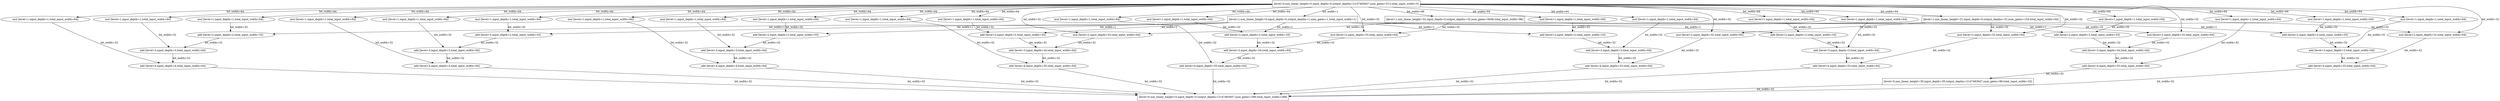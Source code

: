 // size-optimized, no-minimization
digraph {
	subgraph level_0 {
		rank=same;
		"root" [label="[level=0,non_linear_height=0,input_depth=0,output_depths=2147483647,num_gates=513,total_input_width=0]" shape=box input_depth=0 output_depths="2147483647" non_linear_height=0 num_non_linear_gates=0 total_input_width=0];
	}
	subgraph level_1 {
		rank=same;
		"2" [label="[level=1,non_linear_height=0,input_depth=0,output_depths=1,num_gates=1,total_input_width=1]" shape=box input_depth=0 output_depths="1" non_linear_height=0 num_non_linear_gates=0 total_input_width=1];
		"27" [label="[level=1,non_linear_height=31,input_depth=0,output_depths=31,num_gates=154,total_input_width=64]" shape=box input_depth=0 output_depths="31" non_linear_height=31 num_non_linear_gates=31 total_input_width=64];
		"5" [label="[level=1,non_linear_height=32,input_depth=0,output_depths=32,num_gates=5648,total_input_width=96]" shape=box input_depth=0 output_depths="32" non_linear_height=32 num_non_linear_gates=1986 total_input_width=96];
		"58" [label="mul [level=1,input_depth=1,total_input_width=64]" call_id="52" func_name="mul" gate_depth=1 total_input_width=64];
		"56" [label="mul [level=1,input_depth=1,total_input_width=64]" call_id="50" func_name="mul" gate_depth=1 total_input_width=64];
		"54" [label="mul [level=1,input_depth=1,total_input_width=64]" call_id="48" func_name="mul" gate_depth=1 total_input_width=64];
		"52" [label="mul [level=1,input_depth=1,total_input_width=64]" call_id="46" func_name="mul" gate_depth=1 total_input_width=64];
		"50" [label="mul [level=1,input_depth=1,total_input_width=64]" call_id="44" func_name="mul" gate_depth=1 total_input_width=64];
		"48" [label="mul [level=1,input_depth=1,total_input_width=64]" call_id="42" func_name="mul" gate_depth=1 total_input_width=64];
		"46" [label="mul [level=1,input_depth=1,total_input_width=64]" call_id="40" func_name="mul" gate_depth=1 total_input_width=64];
		"44" [label="mul [level=1,input_depth=1,total_input_width=64]" call_id="38" func_name="mul" gate_depth=1 total_input_width=64];
		"42" [label="mul [level=1,input_depth=1,total_input_width=64]" call_id="36" func_name="mul" gate_depth=1 total_input_width=64];
		"17" [label="mul [level=1,input_depth=1,total_input_width=64]" call_id="12" func_name="mul" gate_depth=1 total_input_width=64];
		"15" [label="mul [level=1,input_depth=1,total_input_width=64]" call_id="10" func_name="mul" gate_depth=1 total_input_width=64];
		"11" [label="mul [level=1,input_depth=1,total_input_width=64]" call_id="6" func_name="mul" gate_depth=1 total_input_width=64];
		"3" [label="mul [level=1,input_depth=1,total_input_width=64]" call_id="0" func_name="mul" gate_depth=1 total_input_width=64];
		"8" [label="mul [level=1,input_depth=1,total_input_width=64]" call_id="4" func_name="mul" gate_depth=1 total_input_width=64];
		"21" [label="mul [level=1,input_depth=1,total_input_width=64]" call_id="16" func_name="mul" gate_depth=1 total_input_width=64];
		"23" [label="mul [level=1,input_depth=1,total_input_width=64]" call_id="18" func_name="mul" gate_depth=1 total_input_width=64];
		"25" [label="mul [level=1,input_depth=1,total_input_width=64]" call_id="20" func_name="mul" gate_depth=1 total_input_width=64];
		"30" [label="mul [level=1,input_depth=1,total_input_width=64]" call_id="24" func_name="mul" gate_depth=1 total_input_width=64];
		"32" [label="mul [level=1,input_depth=1,total_input_width=64]" call_id="26" func_name="mul" gate_depth=1 total_input_width=64];
		"36" [label="mul [level=1,input_depth=1,total_input_width=64]" call_id="30" func_name="mul" gate_depth=1 total_input_width=64];
		"38" [label="mul [level=1,input_depth=1,total_input_width=64]" call_id="32" func_name="mul" gate_depth=1 total_input_width=64];
	}
	"root" -> "2" [label="bit_width=1" bit_width=1 input_gates="0:1"];
	"root" -> "27" [label="bit_width=64" bit_width=64 input_gates="1:1,2:1,3:1,4:1,5:1,6:1,7:1,8:1,9:1,10:1,11:1,12:1,13:1,14:1,15:1,16:1,17:1,18:1,19:1,20:1,21:1,22:1,23:1,24:1,25:1,26:1,27:1,28:1,29:1,30:1,31:1,32:1,33:1,34:1,35:1,36:1,37:1,38:1,39:1,40:1,41:1,42:1,43:1,44:1,45:1,46:1,47:1,48:1,49:1,50:1,51:1,52:1,53:1,54:1,55:1,56:1,57:1,58:1,59:1,60:1,61:1,62:1,63:1,64:1"];
	"root" -> "5" [label="bit_width=96" bit_width=96 input_gates="65:1,1:1,24:1,30:1,2:1,3:1,4:1,36:1,6:1,63:1,62:1,64:1,61:1,47:1,46:1,55:1,66:1,67:1,32:1,33:1,50:1,68:1,52:1,51:1,69:1,48:1,19:1,40:1,18:1,20:1,31:1,22:1,70:1,43:1,44:1,71:1,72:1,35:1,34:1,73:1,74:1,57:1,75:1,42:1,41:1,76:1,29:1,10:1,77:1,28:1,78:1,39:1,79:1,25:1,80:1,81:1,21:1,56:1,53:1,45:1,82:1,23:1,60:1,59:1,54:1,83:1,84:1,85:1,86:1,37:1,87:1,13:1,7:1,16:1,88:1,49:1,89:1,26:1,90:1,91:1,92:1,27:1,93:1,5:1,38:1,11:1,15:1,58:1,14:1,17:1,94:1,95:1,12:1,96:1,9:1,8:1"];
	"root" -> "58" [label="bit_width=64" bit_width=64 input_gates="97:1,98:1,99:1,100:1,101:1,102:1,103:1,104:1,105:1,106:1,107:1,108:1,109:1,110:1,111:1,85:1,112:1,82:1,72:1,89:1,94:1,84:1,74:1,88:1,113:1,114:1,83:1,77:1,115:1,92:1,116:1,117:1,78:1,118:1,76:1,80:1,119:1,73:1,87:1,79:1,120:1,68:1,121:1,122:1,75:1,123:1,124:1,70:1,71:1,125:1,81:1,91:1,93:1,126:1,90:1,127:1,95:1,65:1,69:1,96:1,66:1,67:1,86:1,128:1"];
	"root" -> "56" [label="bit_width=64" bit_width=64 input_gates="129:1,130:1,131:1,132:1,133:1,134:1,135:1,136:1,137:1,138:1,139:1,140:1,141:1,142:1,143:1,26:1,59:1,60:1,58:1,144:1,18:1,47:1,145:1,146:1,48:1,50:1,147:1,16:1,17:1,20:1,63:1,62:1,38:1,148:1,5:1,149:1,150:1,43:1,44:1,28:1,11:1,151:1,152:1,3:1,153:1,33:1,15:1,154:1,42:1,155:1,23:1,12:1,9:1,8:1,156:1,4:1,30:1,157:1,24:1,56:1,55:1,158:1,159:1,160:1"];
	"root" -> "54" [label="bit_width=64" bit_width=64 input_gates="161:1,162:1,163:1,164:1,165:1,166:1,167:1,168:1,169:1,170:1,171:1,172:1,173:1,174:1,175:1,176:1,177:1,178:1,179:1,180:1,181:1,182:1,183:1,184:1,185:1,186:1,187:1,188:1,189:1,190:1,191:1,192:1,193:1,194:1,195:1,196:1,197:1,198:1,199:1,200:1,201:1,202:1,203:1,204:1,205:1,206:1,207:1,208:1,209:1,210:1,211:1,212:1,213:1,214:1,215:1,216:1,217:1,218:1,219:1,220:1,221:1,222:1,223:1,224:1"];
	"root" -> "52" [label="bit_width=64" bit_width=64 input_gates="225:1,226:1,227:1,228:1,229:1,230:1,231:1,232:1,233:1,234:1,235:1,236:1,237:1,238:1,239:1,240:1,241:1,242:1,243:1,85:1,244:1,82:1,72:1,245:1,89:1,94:1,84:1,246:1,74:1,88:1,247:1,83:1,77:1,92:1,78:1,76:1,248:1,249:1,250:1,80:1,73:1,87:1,79:1,68:1,75:1,251:1,70:1,71:1,252:1,81:1,253:1,93:1,254:1,90:1,95:1,65:1,69:1,96:1,66:1,67:1,91:1,255:1,86:1,256:1"];
	"root" -> "50" [label="bit_width=64" bit_width=64 input_gates="257:1,258:1,259:1,260:1,261:1,262:1,263:1,264:1,265:1,266:1,267:1,268:1,269:1,270:1,271:1,272:1,273:1,274:1,275:1,276:1,26:1,59:1,60:1,58:1,277:1,18:1,47:1,278:1,48:1,50:1,279:1,16:1,280:1,17:1,20:1,63:1,62:1,38:1,5:1,281:1,282:1,43:1,44:1,28:1,283:1,11:1,3:1,33:1,15:1,42:1,284:1,23:1,12:1,9:1,8:1,285:1,286:1,4:1,287:1,30:1,24:1,56:1,55:1,288:1"];
	"root" -> "48" [label="bit_width=64" bit_width=64 input_gates="1:1,2:1,10:1,22:1,13:1,36:1,37:1,61:1,64:1,46:1,57:1,21:1,49:1,52:1,51:1,45:1,19:1,31:1,25:1,27:1,178:1,53:1,179:1,14:1,180:1,29:1,181:1,182:1,32:1,183:1,185:1,187:1,189:1,190:1,192:1,193:1,195:1,198:1,7:1,200:1,204:1,205:1,206:1,6:1,207:1,208:1,210:1,211:1,212:1,216:1,217:1,218:1,54:1,219:1,220:1,34:1,35:1,221:1,39:1,201:1,202:1,40:1,176:1,41:1"];
	"root" -> "46" [label="bit_width=64" bit_width=64 input_gates="289:1,290:1,291:1,292:1,293:1,294:1,295:1,296:1,297:1,298:1,299:1,300:1,301:1,302:1,303:1,304:1,305:1,306:1,85:1,307:1,82:1,72:1,89:1,308:1,84:1,74:1,309:1,88:1,83:1,77:1,92:1,310:1,78:1,76:1,311:1,80:1,73:1,87:1,79:1,68:1,75:1,70:1,71:1,81:1,91:1,312:1,93:1,90:1,313:1,95:1,65:1,69:1,314:1,315:1,96:1,66:1,67:1,316:1,86:1,317:1,94:1,318:1,319:1,320:1"];
	"root" -> "44" [label="bit_width=64" bit_width=64 input_gates="321:1,322:1,323:1,324:1,325:1,326:1,327:1,328:1,329:1,330:1,331:1,332:1,333:1,334:1,335:1,336:1,26:1,59:1,60:1,58:1,337:1,18:1,338:1,339:1,47:1,48:1,50:1,340:1,16:1,17:1,20:1,63:1,62:1,38:1,5:1,341:1,43:1,44:1,342:1,343:1,28:1,11:1,344:1,345:1,3:1,346:1,33:1,15:1,42:1,23:1,347:1,12:1,9:1,348:1,8:1,349:1,4:1,30:1,350:1,24:1,56:1,55:1,351:1,352:1"];
	"root" -> "42" [label="bit_width=64" bit_width=64 input_gates="353:1,354:1,355:1,356:1,357:1,358:1,359:1,360:1,361:1,362:1,363:1,364:1,365:1,366:1,367:1,368:1,369:1,370:1,176:1,371:1,178:1,372:1,179:1,373:1,180:1,181:1,182:1,183:1,185:1,187:1,374:1,189:1,375:1,376:1,190:1,192:1,377:1,193:1,195:1,198:1,378:1,379:1,380:1,381:1,200:1,201:1,202:1,382:1,204:1,205:1,206:1,383:1,207:1,208:1,212:1,216:1,217:1,218:1,219:1,220:1,221:1,210:1,211:1,384:1"];
	"root" -> "17" [label="bit_width=64" bit_width=64 input_gates="161:1,162:1,163:1,164:1,165:1,166:1,167:1,169:1,194:1,170:1,196:1,197:1,191:1,215:1,173:1,186:1,174:1,175:1,168:1,385:1,386:1,387:1,388:1,209:1,389:1,390:1,391:1,392:1,172:1,393:1,177:1,394:1,171:1,395:1,396:1,397:1,184:1,398:1,399:1,400:1,213:1,214:1,401:1,402:1,403:1,404:1,405:1,406:1,222:1,223:1,224:1,407:1,408:1,409:1,188:1,410:1,411:1,412:1,413:1,414:1,415:1,203:1,416:1,199:1"];
	"root" -> "15" [label="bit_width=64" bit_width=64 input_gates="251:1,226:1,227:1,254:1,244:1,228:1,252:1,229:1,230:1,245:1,247:1,231:1,232:1,233:1,236:1,237:1,253:1,225:1,417:1,239:1,240:1,418:1,419:1,246:1,420:1,421:1,422:1,423:1,235:1,424:1,425:1,241:1,426:1,427:1,428:1,429:1,256:1,430:1,431:1,248:1,249:1,250:1,432:1,433:1,434:1,435:1,436:1,437:1,438:1,439:1,440:1,441:1,442:1,238:1,443:1,444:1,242:1,243:1,445:1,446:1,447:1,234:1,448:1,255:1"];
	"root" -> "11" [label="bit_width=64" bit_width=64 input_gates="2:1,10:1,22:1,13:1,14:1,36:1,37:1,61:1,64:1,46:1,57:1,21:1,49:1,52:1,51:1,45:1,32:1,31:1,385:1,1:1,386:1,387:1,6:1,388:1,389:1,54:1,390:1,19:1,416:1,391:1,392:1,393:1,27:1,394:1,25:1,395:1,7:1,396:1,397:1,398:1,399:1,400:1,53:1,401:1,402:1,403:1,404:1,34:1,35:1,405:1,406:1,409:1,410:1,411:1,412:1,413:1,414:1,39:1,407:1,408:1,40:1,41:1,415:1,29:1"];
	"root" -> "3" [label="bit_width=64" bit_width=64 input_gates="353:1,354:1,355:1,356:1,377:1,357:1,359:1,373:1,375:1,376:1,360:1,365:1,366:1,367:1,368:1,369:1,385:1,386:1,387:1,383:1,388:1,390:1,358:1,416:1,364:1,391:1,392:1,393:1,371:1,394:1,395:1,381:1,396:1,389:1,384:1,397:1,398:1,399:1,361:1,400:1,372:1,401:1,402:1,403:1,404:1,405:1,406:1,407:1,408:1,362:1,363:1,409:1,374:1,410:1,411:1,412:1,413:1,414:1,370:1,415:1,382:1,378:1,379:1,380:1"];
	"root" -> "8" [label="bit_width=64" bit_width=64 input_gates="291:1,292:1,293:1,312:1,309:1,307:1,294:1,298:1,299:1,300:1,301:1,302:1,303:1,304:1,305:1,310:1,306:1,290:1,417:1,289:1,419:1,420:1,421:1,311:1,422:1,314:1,315:1,423:1,296:1,424:1,426:1,427:1,428:1,429:1,308:1,430:1,431:1,295:1,432:1,313:1,433:1,319:1,418:1,320:1,297:1,434:1,435:1,317:1,436:1,437:1,438:1,439:1,440:1,441:1,442:1,443:1,425:1,318:1,444:1,445:1,446:1,447:1,448:1,316:1"];
	"root" -> "21" [label="bit_width=64" bit_width=64 input_gates="112:1,97:1,98:1,99:1,100:1,101:1,103:1,104:1,119:1,105:1,125:1,106:1,107:1,108:1,116:1,117:1,122:1,109:1,123:1,124:1,118:1,111:1,115:1,417:1,418:1,419:1,420:1,421:1,422:1,423:1,424:1,425:1,428:1,429:1,430:1,431:1,432:1,127:1,433:1,434:1,435:1,110:1,436:1,120:1,437:1,438:1,439:1,440:1,441:1,442:1,102:1,443:1,444:1,121:1,445:1,126:1,446:1,447:1,448:1,113:1,114:1,426:1,427:1,128:1"];
	"root" -> "23" [label="bit_width=64" bit_width=64 input_gates="353:1,354:1,370:1,355:1,356:1,377:1,357:1,374:1,358:1,381:1,383:1,373:1,375:1,376:1,360:1,371:1,364:1,366:1,367:1,368:1,369:1,449:1,450:1,365:1,451:1,452:1,384:1,453:1,454:1,455:1,456:1,362:1,363:1,457:1,458:1,459:1,460:1,461:1,462:1,463:1,372:1,464:1,465:1,378:1,380:1,379:1,466:1,467:1,361:1,468:1,469:1,470:1,471:1,472:1,359:1,473:1,474:1,475:1,476:1,477:1,478:1,479:1,480:1,382:1"];
	"root" -> "25" [label="bit_width=64" bit_width=64 input_gates="347:1,324:1,325:1,326:1,327:1,328:1,337:1,329:1,330:1,348:1,349:1,331:1,340:1,350:1,332:1,333:1,334:1,335:1,344:1,345:1,321:1,481:1,482:1,483:1,336:1,484:1,323:1,485:1,486:1,487:1,488:1,489:1,490:1,338:1,339:1,491:1,492:1,493:1,342:1,343:1,494:1,495:1,496:1,497:1,341:1,498:1,499:1,500:1,501:1,502:1,503:1,504:1,505:1,506:1,507:1,508:1,509:1,510:1,322:1,511:1,512:1,351:1,352:1,346:1"];
	"root" -> "30" [label="bit_width=64" bit_width=64 input_gates="1:1,7:1,27:1,6:1,10:1,22:1,13:1,14:1,61:1,64:1,46:1,57:1,21:1,45:1,32:1,19:1,31:1,25:1,449:1,450:1,451:1,452:1,36:1,37:1,453:1,454:1,39:1,40:1,455:1,456:1,457:1,458:1,459:1,460:1,461:1,462:1,463:1,53:1,464:1,465:1,49:1,52:1,51:1,466:1,467:1,468:1,469:1,470:1,471:1,472:1,2:1,473:1,474:1,476:1,41:1,477:1,54:1,478:1,479:1,480:1,34:1,475:1,35:1,29:1"];
	"root" -> "32" [label="bit_width=64" bit_width=64 input_gates="257:1,260:1,261:1,279:1,287:1,266:1,267:1,268:1,273:1,283:1,275:1,276:1,277:1,481:1,482:1,281:1,282:1,483:1,271:1,484:1,485:1,486:1,487:1,262:1,488:1,265:1,489:1,490:1,491:1,259:1,492:1,493:1,494:1,270:1,495:1,496:1,497:1,272:1,498:1,280:1,499:1,269:1,500:1,501:1,258:1,502:1,274:1,503:1,504:1,505:1,284:1,506:1,507:1,263:1,264:1,508:1,509:1,510:1,511:1,512:1,286:1,285:1,278:1,288:1"];
	"root" -> "36" [label="bit_width=64" bit_width=64 input_gates="188:1,161:1,163:1,164:1,165:1,166:1,167:1,168:1,169:1,177:1,170:1,171:1,196:1,197:1,209:1,191:1,172:1,215:1,186:1,184:1,449:1,194:1,450:1,451:1,452:1,453:1,454:1,455:1,456:1,457:1,458:1,459:1,460:1,461:1,462:1,463:1,464:1,465:1,466:1,174:1,175:1,467:1,468:1,469:1,222:1,223:1,224:1,470:1,471:1,472:1,473:1,474:1,475:1,476:1,173:1,477:1,478:1,479:1,162:1,480:1,213:1,214:1,203:1,199:1"];
	"root" -> "38" [label="bit_width=64" bit_width=64 input_gates="129:1,130:1,131:1,148:1,133:1,134:1,136:1,137:1,156:1,144:1,146:1,151:1,152:1,140:1,141:1,142:1,147:1,482:1,149:1,150:1,483:1,159:1,160:1,484:1,485:1,486:1,135:1,487:1,488:1,489:1,153:1,490:1,491:1,492:1,493:1,494:1,495:1,496:1,154:1,497:1,498:1,499:1,143:1,500:1,139:1,501:1,157:1,502:1,138:1,503:1,504:1,505:1,155:1,506:1,507:1,508:1,509:1,510:1,132:1,511:1,512:1,145:1,481:1,158:1"];
	subgraph level_2 {
		rank=same;
		"55" [label="add [level=2,input_depth=2,total_input_width=33]" call_id="49" func_name="add" gate_depth=2 total_input_width=33];
		"49" [label="add [level=2,input_depth=2,total_input_width=33]" call_id="43" func_name="add" gate_depth=2 total_input_width=33];
		"43" [label="add [level=2,input_depth=2,total_input_width=33]" call_id="37" func_name="add" gate_depth=2 total_input_width=33];
		"19" [label="mul [level=2,input_depth=33,total_input_width=64]" call_id="14" func_name="mul" gate_depth=33 total_input_width=64];
		"18" [label="add [level=2,input_depth=2,total_input_width=33]" call_id="13" func_name="add" gate_depth=2 total_input_width=33];
		"13" [label="mul [level=2,input_depth=33,total_input_width=64]" call_id="8" func_name="mul" gate_depth=33 total_input_width=64];
		"12" [label="add [level=2,input_depth=2,total_input_width=33]" call_id="7" func_name="add" gate_depth=2 total_input_width=33];
		"4" [label="add [level=2,input_depth=2,total_input_width=33]" call_id="1" func_name="add" gate_depth=2 total_input_width=33];
		"6" [label="mul [level=2,input_depth=33,total_input_width=64]" call_id="2" func_name="mul" gate_depth=33 total_input_width=64];
		"24" [label="add [level=2,input_depth=2,total_input_width=33]" call_id="19" func_name="add" gate_depth=2 total_input_width=33];
		"28" [label="mul [level=2,input_depth=32,total_input_width=64]" call_id="22" func_name="mul" gate_depth=32 total_input_width=64];
		"31" [label="add [level=2,input_depth=2,total_input_width=33]" call_id="25" func_name="add" gate_depth=2 total_input_width=33];
		"34" [label="mul [level=2,input_depth=32,total_input_width=64]" call_id="28" func_name="mul" gate_depth=32 total_input_width=64];
		"37" [label="add [level=2,input_depth=2,total_input_width=33]" call_id="31" func_name="add" gate_depth=2 total_input_width=33];
		"40" [label="mul [level=2,input_depth=32,total_input_width=64]" call_id="34" func_name="mul" gate_depth=32 total_input_width=64];
	}
	"2" -> "55" [label="bit_width=1" bit_width=1 input_gates="513:1"];
	"54" -> "55" [label="bit_width=32" bit_width=32 input_gates="514:1,515:1,516:1,517:1,518:1,519:1,520:1,521:1,522:1,523:1,524:1,525:1,526:1,527:1,528:1,529:1,530:1,531:1,532:1,533:1,534:1,535:1,536:1,537:1,538:1,539:1,540:1,541:1,542:1,543:1,544:1,545:1"];
	"2" -> "49" [label="bit_width=1" bit_width=1 input_gates="513:1"];
	"48" -> "49" [label="bit_width=32" bit_width=32 input_gates="546:1,547:1,548:1,549:1,550:1,551:1,552:1,553:1,554:1,555:1,556:1,557:1,558:1,559:1,560:1,561:1,562:1,563:1,564:1,565:1,566:1,567:1,568:1,569:1,570:1,571:1,572:1,573:1,574:1,575:1,576:1,577:1"];
	"2" -> "43" [label="bit_width=1" bit_width=1 input_gates="513:1"];
	"42" -> "43" [label="bit_width=32" bit_width=32 input_gates="578:1,579:1,580:1,581:1,582:1,583:1,584:1,585:1,586:1,587:1,588:1,589:1,590:1,591:1,592:1,593:1,594:1,595:1,596:1,597:1,598:1,599:1,600:1,601:1,602:1,603:1,604:1,605:1,606:1,607:1,608:1,609:1"];
	"5" -> "19" [label="bit_width=32" bit_width=32 input_gates="610:1,611:1,612:1,613:1,614:1,615:1,616:1,617:1,618:1,619:1,620:1,621:1,622:1,623:1,624:1,625:1,626:1,627:1,628:1,629:1,630:1,631:1,632:1,633:1,634:1,635:1,636:1,637:1,638:1,639:1,640:1,641:1"];
	"root" -> "19" [label="bit_width=32" bit_width=32 input_gates="129:1,130:1,154:1,148:1,133:1,134:1,136:1,137:1,138:1,144:1,139:1,153:1,151:1,152:1,140:1,149:1,150:1,143:1,147:1,141:1,142:1,156:1,135:1,155:1,132:1,146:1,131:1,145:1,158:1,159:1,160:1,157:1"];
	"2" -> "18" [label="bit_width=1" bit_width=1 input_gates="513:1"];
	"17" -> "18" [label="bit_width=32" bit_width=32 input_gates="642:1,643:1,644:1,645:1,646:1,647:1,648:1,649:1,650:1,651:1,652:1,653:1,654:1,655:1,656:1,657:1,658:1,659:1,660:1,661:1,662:1,663:1,664:1,665:1,666:1,667:1,668:1,669:1,670:1,671:1,672:1,673:1"];
	"5" -> "13" [label="bit_width=32" bit_width=32 input_gates="610:1,611:1,612:1,613:1,615:1,616:1,617:1,618:1,619:1,620:1,621:1,622:1,623:1,624:1,625:1,626:1,627:1,628:1,629:1,630:1,631:1,632:1,633:1,634:1,635:1,636:1,637:1,638:1,639:1,640:1,614:1,641:1"];
	"root" -> "13" [label="bit_width=32" bit_width=32 input_gates="258:1,259:1,260:1,261:1,280:1,279:1,263:1,264:1,265:1,266:1,267:1,268:1,269:1,271:1,281:1,282:1,272:1,273:1,274:1,275:1,276:1,277:1,262:1,287:1,284:1,270:1,283:1,257:1,286:1,285:1,278:1,288:1"];
	"2" -> "12" [label="bit_width=1" bit_width=1 input_gates="513:1"];
	"11" -> "12" [label="bit_width=32" bit_width=32 input_gates="674:1,675:1,676:1,677:1,678:1,679:1,680:1,681:1,682:1,683:1,684:1,685:1,686:1,687:1,688:1,689:1,690:1,691:1,692:1,693:1,694:1,695:1,696:1,697:1,698:1,699:1,700:1,701:1,702:1,703:1,704:1,705:1"];
	"2" -> "4" [label="bit_width=1" bit_width=1 input_gates="513:1"];
	"3" -> "4" [label="bit_width=32" bit_width=32 input_gates="706:1,707:1,708:1,709:1,710:1,711:1,712:1,713:1,714:1,715:1,716:1,717:1,718:1,719:1,720:1,721:1,722:1,723:1,724:1,725:1,726:1,727:1,728:1,729:1,730:1,731:1,732:1,733:1,734:1,735:1,736:1,737:1"];
	"5" -> "6" [label="bit_width=32" bit_width=32 input_gates="610:1,611:1,612:1,613:1,614:1,615:1,616:1,617:1,618:1,619:1,620:1,621:1,622:1,623:1,624:1,625:1,626:1,627:1,628:1,629:1,630:1,631:1,632:1,633:1,634:1,635:1,636:1,637:1,638:1,639:1,640:1,641:1"];
	"root" -> "6" [label="bit_width=32" bit_width=32 input_gates="321:1,323:1,347:1,324:1,325:1,338:1,339:1,327:1,337:1,329:1,340:1,350:1,336:1,344:1,345:1,326:1,331:1,328:1,349:1,322:1,348:1,341:1,332:1,333:1,334:1,335:1,330:1,346:1,342:1,343:1,351:1,352:1"];
	"2" -> "24" [label="bit_width=1" bit_width=1 input_gates="513:1"];
	"23" -> "24" [label="bit_width=32" bit_width=32 input_gates="738:1,739:1,740:1,741:1,742:1,743:1,744:1,745:1,746:1,747:1,748:1,749:1,750:1,751:1,752:1,753:1,754:1,755:1,756:1,757:1,758:1,759:1,760:1,761:1,762:1,763:1,764:1,765:1,766:1,767:1,768:1,769:1"];
	"27" -> "28" [label="bit_width=32" bit_width=32 input_gates="770:1,771:1,772:1,773:1,774:1,775:1,776:1,777:1,778:1,779:1,780:1,781:1,782:1,783:1,784:1,785:1,786:1,787:1,788:1,789:1,790:1,791:1,792:1,793:1,794:1,795:1,796:1,797:1,798:1,799:1,800:1,801:1"];
	"root" -> "28" [label="bit_width=32" bit_width=32 input_gates="289:1,291:1,293:1,312:1,309:1,294:1,295:1,296:1,297:1,298:1,299:1,302:1,314:1,315:1,311:1,303:1,304:1,305:1,313:1,310:1,306:1,316:1,307:1,292:1,290:1,300:1,301:1,308:1,317:1,319:1,320:1,318:1"];
	"2" -> "31" [label="bit_width=1" bit_width=1 input_gates="513:1"];
	"30" -> "31" [label="bit_width=32" bit_width=32 input_gates="802:1,803:1,804:1,805:1,806:1,807:1,808:1,809:1,810:1,811:1,812:1,813:1,814:1,815:1,816:1,817:1,818:1,819:1,820:1,821:1,822:1,823:1,824:1,825:1,826:1,827:1,828:1,829:1,830:1,831:1,832:1,833:1"];
	"27" -> "34" [label="bit_width=32" bit_width=32 input_gates="770:1,771:1,772:1,773:1,774:1,775:1,776:1,777:1,778:1,779:1,780:1,781:1,782:1,783:1,784:1,785:1,786:1,787:1,788:1,789:1,790:1,791:1,792:1,793:1,794:1,795:1,796:1,797:1,798:1,799:1,800:1,801:1"];
	"root" -> "34" [label="bit_width=32" bit_width=32 input_gates="246:1,251:1,226:1,227:1,229:1,230:1,247:1,231:1,232:1,233:1,235:1,253:1,239:1,240:1,242:1,243:1,237:1,244:1,238:1,245:1,225:1,254:1,255:1,252:1,236:1,234:1,241:1,228:1,256:1,248:1,249:1,250:1"];
	"2" -> "37" [label="bit_width=1" bit_width=1 input_gates="513:1"];
	"36" -> "37" [label="bit_width=32" bit_width=32 input_gates="834:1,835:1,836:1,837:1,838:1,839:1,840:1,841:1,842:1,843:1,844:1,845:1,846:1,847:1,848:1,849:1,850:1,851:1,852:1,853:1,854:1,855:1,856:1,857:1,858:1,859:1,860:1,861:1,862:1,863:1,864:1,865:1"];
	"27" -> "40" [label="bit_width=32" bit_width=32 input_gates="770:1,771:1,772:1,773:1,774:1,775:1,776:1,777:1,778:1,779:1,780:1,781:1,782:1,783:1,785:1,786:1,787:1,788:1,789:1,790:1,791:1,792:1,793:1,794:1,795:1,798:1,799:1,800:1,801:1,796:1,797:1,784:1"];
	"root" -> "40" [label="bit_width=32" bit_width=32 input_gates="97:1,98:1,99:1,100:1,120:1,127:1,104:1,119:1,105:1,107:1,108:1,116:1,117:1,123:1,124:1,110:1,111:1,115:1,112:1,113:1,114:1,103:1,106:1,102:1,125:1,118:1,122:1,109:1,101:1,121:1,128:1,126:1"];
	subgraph level_3 {
		rank=same;
		"57" [label="add [level=3,input_depth=3,total_input_width=64]" call_id="51" func_name="add" gate_depth=3 total_input_width=64];
		"51" [label="add [level=3,input_depth=3,total_input_width=64]" call_id="45" func_name="add" gate_depth=3 total_input_width=64];
		"45" [label="add [level=3,input_depth=3,total_input_width=64]" call_id="39" func_name="add" gate_depth=3 total_input_width=64];
		"20" [label="add [level=3,input_depth=34,total_input_width=64]" call_id="15" func_name="add" gate_depth=34 total_input_width=64];
		"14" [label="add [level=3,input_depth=34,total_input_width=64]" call_id="9" func_name="add" gate_depth=34 total_input_width=64];
		"7" [label="add [level=3,input_depth=34,total_input_width=64]" call_id="3" func_name="add" gate_depth=34 total_input_width=64];
		"26" [label="add [level=3,input_depth=3,total_input_width=64]" call_id="21" func_name="add" gate_depth=3 total_input_width=64];
		"33" [label="add [level=3,input_depth=3,total_input_width=64]" call_id="27" func_name="add" gate_depth=3 total_input_width=64];
		"39" [label="add [level=3,input_depth=3,total_input_width=64]" call_id="33" func_name="add" gate_depth=3 total_input_width=64];
	}
	"55" -> "57" [label="bit_width=32" bit_width=32 input_gates="866:1,867:1,868:1,869:1,870:1,871:1,872:1,873:1,874:1,875:1,876:1,877:1,878:1,879:1,880:1,881:1,882:1,883:1,884:1,885:1,886:1,887:1,888:1,889:1,890:1,891:1,892:1,893:1,894:1,895:1,896:1,897:1"];
	"56" -> "57" [label="bit_width=32" bit_width=32 input_gates="898:1,899:1,900:1,901:1,902:1,903:1,904:1,905:1,906:1,907:1,908:1,909:1,910:1,911:1,912:1,913:1,914:1,915:1,916:1,917:1,918:1,919:1,920:1,921:1,922:1,923:1,924:1,925:1,926:1,927:1,928:1,929:1"];
	"49" -> "51" [label="bit_width=32" bit_width=32 input_gates="930:1,931:1,932:1,933:1,934:1,935:1,936:1,937:1,938:1,939:1,940:1,941:1,942:1,943:1,944:1,945:1,946:1,947:1,948:1,949:1,950:1,951:1,952:1,953:1,954:1,955:1,956:1,957:1,958:1,959:1,960:1,961:1"];
	"50" -> "51" [label="bit_width=32" bit_width=32 input_gates="962:1,963:1,964:1,965:1,966:1,967:1,968:1,969:1,970:1,971:1,972:1,973:1,974:1,975:1,976:1,977:1,978:1,979:1,980:1,981:1,982:1,983:1,984:1,985:1,986:1,987:1,988:1,989:1,990:1,991:1,992:1,993:1"];
	"43" -> "45" [label="bit_width=32" bit_width=32 input_gates="994:1,995:1,996:1,997:1,998:1,999:1,1000:1,1001:1,1002:1,1003:1,1004:1,1005:1,1006:1,1007:1,1008:1,1009:1,1010:1,1011:1,1012:1,1013:1,1014:1,1015:1,1016:1,1017:1,1018:1,1019:1,1020:1,1021:1,1022:1,1023:1,1024:1,1025:1"];
	"44" -> "45" [label="bit_width=32" bit_width=32 input_gates="1026:1,1027:1,1028:1,1029:1,1030:1,1031:1,1032:1,1033:1,1034:1,1035:1,1036:1,1037:1,1038:1,1039:1,1040:1,1041:1,1042:1,1043:1,1044:1,1045:1,1046:1,1047:1,1048:1,1049:1,1050:1,1051:1,1052:1,1053:1,1054:1,1055:1,1056:1,1057:1"];
	"18" -> "20" [label="bit_width=32" bit_width=32 input_gates="1058:1,1059:1,1060:1,1061:1,1062:1,1063:1,1064:1,1065:1,1066:1,1067:1,1068:1,1069:1,1070:1,1071:1,1072:1,1073:1,1074:1,1075:1,1076:1,1077:1,1078:1,1079:1,1080:1,1081:1,1082:1,1083:1,1084:1,1085:1,1086:1,1087:1,1088:1,1089:1"];
	"19" -> "20" [label="bit_width=32" bit_width=32 input_gates="1090:1,1091:1,1092:1,1093:1,1094:1,1095:1,1096:1,1097:1,1098:1,1099:1,1100:1,1101:1,1102:1,1103:1,1104:1,1105:1,1106:1,1107:1,1108:1,1109:1,1110:1,1111:1,1112:1,1113:1,1114:1,1115:1,1116:1,1117:1,1118:1,1119:1,1120:1,1121:1"];
	"12" -> "14" [label="bit_width=32" bit_width=32 input_gates="1122:1,1123:1,1124:1,1125:1,1126:1,1127:1,1128:1,1129:1,1130:1,1131:1,1132:1,1133:1,1134:1,1135:1,1136:1,1137:1,1138:1,1139:1,1140:1,1141:1,1142:1,1143:1,1144:1,1145:1,1146:1,1147:1,1148:1,1149:1,1150:1,1151:1,1152:1,1153:1"];
	"13" -> "14" [label="bit_width=32" bit_width=32 input_gates="1154:1,1155:1,1156:1,1157:1,1158:1,1159:1,1160:1,1161:1,1162:1,1163:1,1164:1,1165:1,1166:1,1167:1,1168:1,1169:1,1170:1,1171:1,1172:1,1173:1,1174:1,1175:1,1176:1,1177:1,1178:1,1179:1,1180:1,1181:1,1182:1,1183:1,1184:1,1185:1"];
	"4" -> "7" [label="bit_width=32" bit_width=32 input_gates="1186:1,1187:1,1188:1,1189:1,1190:1,1191:1,1192:1,1193:1,1194:1,1195:1,1196:1,1197:1,1198:1,1199:1,1200:1,1201:1,1202:1,1203:1,1204:1,1205:1,1206:1,1207:1,1208:1,1209:1,1210:1,1211:1,1212:1,1213:1,1214:1,1215:1,1216:1,1217:1"];
	"6" -> "7" [label="bit_width=32" bit_width=32 input_gates="1218:1,1219:1,1220:1,1221:1,1222:1,1223:1,1224:1,1225:1,1226:1,1227:1,1228:1,1229:1,1230:1,1231:1,1232:1,1233:1,1234:1,1235:1,1236:1,1237:1,1238:1,1239:1,1240:1,1241:1,1242:1,1243:1,1244:1,1245:1,1246:1,1247:1,1248:1,1249:1"];
	"24" -> "26" [label="bit_width=32" bit_width=32 input_gates="1250:1,1251:1,1252:1,1253:1,1254:1,1255:1,1256:1,1257:1,1258:1,1259:1,1260:1,1261:1,1262:1,1263:1,1264:1,1265:1,1266:1,1267:1,1268:1,1269:1,1270:1,1271:1,1272:1,1273:1,1274:1,1275:1,1276:1,1277:1,1278:1,1279:1,1280:1,1281:1"];
	"25" -> "26" [label="bit_width=32" bit_width=32 input_gates="1282:1,1283:1,1284:1,1285:1,1286:1,1287:1,1288:1,1289:1,1290:1,1291:1,1292:1,1293:1,1294:1,1295:1,1296:1,1297:1,1298:1,1299:1,1300:1,1301:1,1302:1,1303:1,1304:1,1305:1,1306:1,1307:1,1308:1,1309:1,1310:1,1311:1,1312:1,1313:1"];
	"31" -> "33" [label="bit_width=32" bit_width=32 input_gates="1314:1,1315:1,1316:1,1317:1,1318:1,1319:1,1320:1,1321:1,1322:1,1323:1,1324:1,1325:1,1326:1,1327:1,1328:1,1329:1,1330:1,1331:1,1332:1,1333:1,1334:1,1335:1,1336:1,1337:1,1338:1,1339:1,1340:1,1341:1,1342:1,1343:1,1344:1,1345:1"];
	"32" -> "33" [label="bit_width=32" bit_width=32 input_gates="1346:1,1347:1,1348:1,1349:1,1350:1,1351:1,1352:1,1353:1,1354:1,1355:1,1356:1,1357:1,1358:1,1359:1,1360:1,1361:1,1362:1,1363:1,1364:1,1365:1,1366:1,1367:1,1368:1,1369:1,1370:1,1371:1,1372:1,1373:1,1374:1,1375:1,1376:1,1377:1"];
	"37" -> "39" [label="bit_width=32" bit_width=32 input_gates="1378:1,1379:1,1380:1,1381:1,1382:1,1383:1,1384:1,1385:1,1386:1,1387:1,1388:1,1389:1,1390:1,1391:1,1392:1,1393:1,1394:1,1395:1,1396:1,1397:1,1398:1,1399:1,1400:1,1401:1,1402:1,1403:1,1404:1,1405:1,1406:1,1407:1,1408:1,1409:1"];
	"38" -> "39" [label="bit_width=32" bit_width=32 input_gates="1410:1,1411:1,1412:1,1413:1,1414:1,1415:1,1416:1,1417:1,1418:1,1419:1,1420:1,1421:1,1422:1,1423:1,1424:1,1425:1,1426:1,1427:1,1428:1,1429:1,1430:1,1431:1,1432:1,1433:1,1434:1,1435:1,1436:1,1437:1,1438:1,1439:1,1440:1,1441:1"];
	subgraph level_4 {
		rank=same;
		"59" [label="add [level=4,input_depth=4,total_input_width=64]" call_id="53" func_name="add" gate_depth=4 total_input_width=64];
		"53" [label="add [level=4,input_depth=4,total_input_width=64]" call_id="47" func_name="add" gate_depth=4 total_input_width=64];
		"47" [label="add [level=4,input_depth=4,total_input_width=64]" call_id="41" func_name="add" gate_depth=4 total_input_width=64];
		"16" [label="add [level=4,input_depth=35,total_input_width=64]" call_id="11" func_name="add" gate_depth=35 total_input_width=64];
		"9" [label="add [level=4,input_depth=35,total_input_width=64]" call_id="5" func_name="add" gate_depth=35 total_input_width=64];
		"22" [label="add [level=4,input_depth=35,total_input_width=64]" call_id="17" func_name="add" gate_depth=35 total_input_width=64];
		"29" [label="add [level=4,input_depth=33,total_input_width=64]" call_id="23" func_name="add" gate_depth=33 total_input_width=64];
		"35" [label="add [level=4,input_depth=33,total_input_width=64]" call_id="29" func_name="add" gate_depth=33 total_input_width=64];
		"41" [label="add [level=4,input_depth=33,total_input_width=64]" call_id="35" func_name="add" gate_depth=33 total_input_width=64];
	}
	"57" -> "59" [label="bit_width=32" bit_width=32 input_gates="1442:1,1443:1,1444:1,1445:1,1446:1,1447:1,1448:1,1449:1,1450:1,1451:1,1452:1,1453:1,1454:1,1455:1,1456:1,1457:1,1458:1,1459:1,1460:1,1461:1,1462:1,1463:1,1464:1,1465:1,1466:1,1467:1,1468:1,1469:1,1470:1,1471:1,1472:1,1473:1"];
	"58" -> "59" [label="bit_width=32" bit_width=32 input_gates="1474:1,1475:1,1476:1,1477:1,1478:1,1479:1,1480:1,1481:1,1482:1,1483:1,1484:1,1485:1,1486:1,1487:1,1488:1,1489:1,1490:1,1491:1,1492:1,1493:1,1494:1,1495:1,1496:1,1497:1,1498:1,1499:1,1500:1,1501:1,1502:1,1503:1,1504:1,1505:1"];
	"51" -> "53" [label="bit_width=32" bit_width=32 input_gates="1506:1,1507:1,1508:1,1509:1,1510:1,1511:1,1512:1,1513:1,1514:1,1515:1,1516:1,1517:1,1518:1,1519:1,1520:1,1521:1,1522:1,1523:1,1524:1,1525:1,1526:1,1527:1,1528:1,1529:1,1530:1,1531:1,1532:1,1533:1,1534:1,1535:1,1536:1,1537:1"];
	"52" -> "53" [label="bit_width=32" bit_width=32 input_gates="1538:1,1539:1,1540:1,1541:1,1542:1,1543:1,1544:1,1545:1,1546:1,1547:1,1548:1,1549:1,1550:1,1551:1,1552:1,1553:1,1554:1,1555:1,1556:1,1557:1,1558:1,1559:1,1560:1,1561:1,1562:1,1563:1,1564:1,1565:1,1566:1,1567:1,1568:1,1569:1"];
	"45" -> "47" [label="bit_width=32" bit_width=32 input_gates="1570:1,1571:1,1572:1,1573:1,1574:1,1575:1,1576:1,1577:1,1578:1,1579:1,1580:1,1581:1,1582:1,1583:1,1584:1,1585:1,1586:1,1587:1,1588:1,1589:1,1590:1,1591:1,1592:1,1593:1,1594:1,1595:1,1596:1,1597:1,1598:1,1599:1,1600:1,1601:1"];
	"46" -> "47" [label="bit_width=32" bit_width=32 input_gates="1602:1,1603:1,1604:1,1605:1,1606:1,1607:1,1608:1,1609:1,1610:1,1611:1,1612:1,1613:1,1614:1,1615:1,1616:1,1617:1,1618:1,1619:1,1620:1,1621:1,1622:1,1623:1,1624:1,1625:1,1626:1,1627:1,1628:1,1629:1,1630:1,1631:1,1632:1,1633:1"];
	"14" -> "16" [label="bit_width=32" bit_width=32 input_gates="1634:1,1635:1,1636:1,1637:1,1638:1,1639:1,1640:1,1641:1,1642:1,1643:1,1644:1,1645:1,1646:1,1647:1,1648:1,1649:1,1650:1,1651:1,1652:1,1653:1,1654:1,1655:1,1656:1,1657:1,1658:1,1659:1,1660:1,1661:1,1662:1,1663:1,1664:1,1665:1"];
	"15" -> "16" [label="bit_width=32" bit_width=32 input_gates="1666:1,1667:1,1668:1,1669:1,1670:1,1671:1,1672:1,1673:1,1674:1,1675:1,1676:1,1677:1,1678:1,1679:1,1680:1,1681:1,1682:1,1683:1,1684:1,1685:1,1686:1,1687:1,1688:1,1689:1,1690:1,1691:1,1692:1,1693:1,1694:1,1695:1,1696:1,1697:1"];
	"7" -> "9" [label="bit_width=32" bit_width=32 input_gates="1698:1,1699:1,1700:1,1701:1,1702:1,1703:1,1704:1,1705:1,1706:1,1707:1,1708:1,1709:1,1710:1,1711:1,1712:1,1713:1,1714:1,1715:1,1716:1,1717:1,1718:1,1719:1,1720:1,1721:1,1722:1,1723:1,1724:1,1725:1,1726:1,1727:1,1728:1,1729:1"];
	"8" -> "9" [label="bit_width=32" bit_width=32 input_gates="1730:1,1731:1,1732:1,1733:1,1734:1,1735:1,1736:1,1737:1,1738:1,1739:1,1740:1,1741:1,1742:1,1743:1,1744:1,1745:1,1746:1,1747:1,1748:1,1749:1,1750:1,1751:1,1752:1,1753:1,1754:1,1755:1,1756:1,1757:1,1758:1,1759:1,1760:1,1761:1"];
	"20" -> "22" [label="bit_width=32" bit_width=32 input_gates="1762:1,1763:1,1764:1,1765:1,1766:1,1767:1,1768:1,1769:1,1770:1,1771:1,1772:1,1773:1,1774:1,1775:1,1776:1,1777:1,1778:1,1779:1,1780:1,1781:1,1782:1,1783:1,1784:1,1785:1,1786:1,1787:1,1788:1,1789:1,1790:1,1791:1,1792:1,1793:1"];
	"21" -> "22" [label="bit_width=32" bit_width=32 input_gates="1794:1,1795:1,1796:1,1797:1,1798:1,1799:1,1800:1,1801:1,1802:1,1803:1,1804:1,1805:1,1806:1,1807:1,1808:1,1809:1,1810:1,1811:1,1812:1,1813:1,1814:1,1815:1,1816:1,1817:1,1818:1,1819:1,1820:1,1821:1,1822:1,1823:1,1824:1,1825:1"];
	"26" -> "29" [label="bit_width=32" bit_width=32 input_gates="1826:1,1827:1,1828:1,1829:1,1830:1,1831:1,1832:1,1833:1,1834:1,1835:1,1836:1,1837:1,1838:1,1839:1,1840:1,1841:1,1842:1,1843:1,1844:1,1845:1,1846:1,1847:1,1848:1,1849:1,1850:1,1851:1,1852:1,1853:1,1854:1,1855:1,1856:1,1857:1"];
	"28" -> "29" [label="bit_width=32" bit_width=32 input_gates="1858:1,1859:1,1860:1,1861:1,1862:1,1863:1,1864:1,1865:1,1866:1,1867:1,1868:1,1869:1,1870:1,1871:1,1872:1,1873:1,1874:1,1875:1,1876:1,1877:1,1878:1,1879:1,1880:1,1881:1,1882:1,1883:1,1884:1,1885:1,1886:1,1887:1,1888:1,1889:1"];
	"33" -> "35" [label="bit_width=32" bit_width=32 input_gates="1890:1,1891:1,1892:1,1893:1,1894:1,1895:1,1896:1,1897:1,1898:1,1899:1,1900:1,1901:1,1902:1,1903:1,1904:1,1905:1,1906:1,1907:1,1908:1,1909:1,1910:1,1911:1,1912:1,1913:1,1914:1,1915:1,1916:1,1917:1,1918:1,1919:1,1920:1,1921:1"];
	"34" -> "35" [label="bit_width=32" bit_width=32 input_gates="1922:1,1923:1,1924:1,1925:1,1926:1,1927:1,1928:1,1929:1,1930:1,1931:1,1932:1,1933:1,1934:1,1935:1,1936:1,1937:1,1938:1,1939:1,1940:1,1941:1,1942:1,1943:1,1944:1,1945:1,1946:1,1947:1,1948:1,1949:1,1950:1,1951:1,1952:1,1953:1"];
	"39" -> "41" [label="bit_width=32" bit_width=32 input_gates="1954:1,1955:1,1956:1,1957:1,1958:1,1959:1,1960:1,1961:1,1962:1,1963:1,1964:1,1965:1,1966:1,1967:1,1968:1,1969:1,1970:1,1971:1,1972:1,1973:1,1974:1,1975:1,1976:1,1977:1,1978:1,1979:1,1980:1,1981:1,1982:1,1983:1,1984:1,1985:1"];
	"40" -> "41" [label="bit_width=32" bit_width=32 input_gates="1986:1,1987:1,1988:1,1989:1,1990:1,1991:1,1992:1,1993:1,1994:1,1995:1,1996:1,1997:1,1998:1,1999:1,2000:1,2001:1,2002:1,2003:1,2004:1,2005:1,2006:1,2007:1,2008:1,2009:1,2010:1,2011:1,2012:1,2013:1,2014:1,2015:1,2016:1,2017:1"];
	subgraph level_5 {
		rank=same;
		"10" [label="[level=5,non_linear_height=30,input_depth=35,output_depths=2147483647,num_gates=96,total_input_width=32]" shape=box input_depth=35 output_depths="2147483647" non_linear_height=30 num_non_linear_gates=30 total_input_width=32];
	}
	"9" -> "10" [label="bit_width=32" bit_width=32 input_gates="2018:1,2019:1,2020:1,2021:1,2022:1,2023:1,2024:1,2025:1,2026:1,2027:1,2028:1,2029:1,2030:1,2031:1,2032:1,2033:1,2034:1,2035:1,2036:1,2037:1,2038:1,2039:1,2040:1,2041:1,2042:1,2043:1,2044:1,2045:1,2046:1,2047:1,2048:1,2049:1"];
	subgraph level_6 {
		rank=same;
		"leaf" [label="[level=6,non_linear_height=0,input_depth=0,output_depths=2147483647,num_gates=288,total_input_width=288]" shape=box input_depth=0 output_depths="2147483647" non_linear_height=0 num_non_linear_gates=0 total_input_width=288];
	}
	"59" -> "leaf" [label="bit_width=32" bit_width=32 input_gates="2050:1,2051:1,2052:1,2053:1,2054:1,2055:1,2056:1,2057:1,2058:1,2059:1,2060:1,2061:1,2062:1,2063:1,2064:1,2065:1,2066:1,2067:1,2068:1,2069:1,2070:1,2071:1,2072:1,2073:1,2074:1,2075:1,2076:1,2077:1,2078:1,2079:1,2080:1,2081:1"];
	"53" -> "leaf" [label="bit_width=32" bit_width=32 input_gates="2082:1,2083:1,2084:1,2085:1,2086:1,2087:1,2088:1,2089:1,2090:1,2091:1,2092:1,2093:1,2094:1,2095:1,2096:1,2097:1,2098:1,2099:1,2100:1,2101:1,2102:1,2103:1,2104:1,2105:1,2106:1,2107:1,2108:1,2109:1,2110:1,2111:1,2112:1,2113:1"];
	"47" -> "leaf" [label="bit_width=32" bit_width=32 input_gates="2114:1,2115:1,2116:1,2117:1,2118:1,2119:1,2120:1,2121:1,2122:1,2123:1,2124:1,2125:1,2126:1,2127:1,2128:1,2129:1,2130:1,2131:1,2132:1,2133:1,2134:1,2135:1,2136:1,2137:1,2138:1,2139:1,2140:1,2141:1,2142:1,2143:1,2144:1,2145:1"];
	"16" -> "leaf" [label="bit_width=32" bit_width=32 input_gates="2146:1,2147:1,2148:1,2149:1,2150:1,2151:1,2152:1,2153:1,2154:1,2155:1,2156:1,2157:1,2158:1,2159:1,2160:1,2161:1,2162:1,2163:1,2164:1,2165:1,2166:1,2167:1,2168:1,2169:1,2170:1,2171:1,2172:1,2173:1,2174:1,2175:1,2176:1,2177:1"];
	"10" -> "leaf" [label="bit_width=32" bit_width=32 input_gates="2178:1,2179:1,2180:1,2181:1,2182:1,2183:1,2184:1,2185:1,2186:1,2187:1,2188:1,2189:1,2190:1,2191:1,2192:1,2193:1,2194:1,2195:1,2196:1,2197:1,2198:1,2199:1,2200:1,2201:1,2202:1,2203:1,2204:1,2205:1,2206:1,2207:1,2208:1,2209:1"];
	"22" -> "leaf" [label="bit_width=32" bit_width=32 input_gates="2210:1,2211:1,2212:1,2213:1,2214:1,2215:1,2216:1,2217:1,2218:1,2219:1,2220:1,2221:1,2222:1,2223:1,2224:1,2225:1,2226:1,2227:1,2228:1,2229:1,2230:1,2231:1,2232:1,2233:1,2234:1,2235:1,2236:1,2237:1,2238:1,2239:1,2240:1,2241:1"];
	"35" -> "leaf" [label="bit_width=32" bit_width=32 input_gates="2242:1,2243:1,2244:1,2245:1,2246:1,2247:1,2248:1,2249:1,2250:1,2251:1,2252:1,2253:1,2254:1,2255:1,2256:1,2257:1,2258:1,2259:1,2260:1,2261:1,2262:1,2263:1,2264:1,2265:1,2266:1,2267:1,2268:1,2269:1,2270:1,2271:1,2272:1,2273:1"];
	"29" -> "leaf" [label="bit_width=32" bit_width=32 input_gates="2274:1,2275:1,2276:1,2277:1,2278:1,2279:1,2280:1,2281:1,2282:1,2283:1,2284:1,2285:1,2286:1,2287:1,2288:1,2289:1,2290:1,2291:1,2292:1,2293:1,2294:1,2295:1,2296:1,2297:1,2298:1,2299:1,2300:1,2301:1,2302:1,2303:1,2304:1,2305:1"];
	"41" -> "leaf" [label="bit_width=32" bit_width=32 input_gates="2306:1,2307:1,2308:1,2309:1,2310:1,2311:1,2312:1,2313:1,2314:1,2315:1,2316:1,2317:1,2318:1,2319:1,2320:1,2321:1,2322:1,2323:1,2324:1,2325:1,2326:1,2327:1,2328:1,2329:1,2330:1,2331:1,2332:1,2333:1,2334:1,2335:1,2336:1,2337:1"];
}
